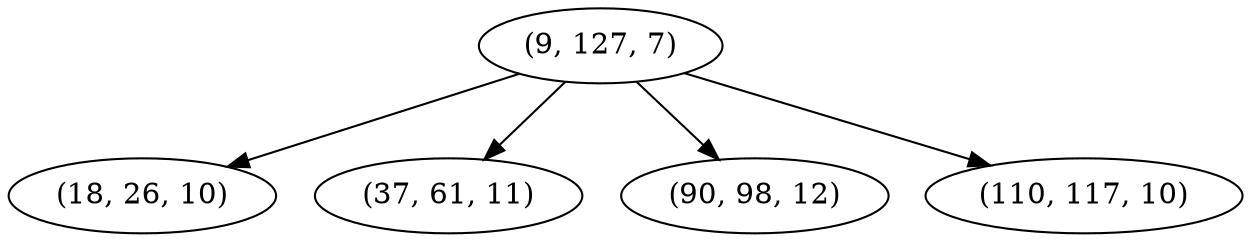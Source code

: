 digraph tree {
    "(9, 127, 7)";
    "(18, 26, 10)";
    "(37, 61, 11)";
    "(90, 98, 12)";
    "(110, 117, 10)";
    "(9, 127, 7)" -> "(18, 26, 10)";
    "(9, 127, 7)" -> "(37, 61, 11)";
    "(9, 127, 7)" -> "(90, 98, 12)";
    "(9, 127, 7)" -> "(110, 117, 10)";
}

